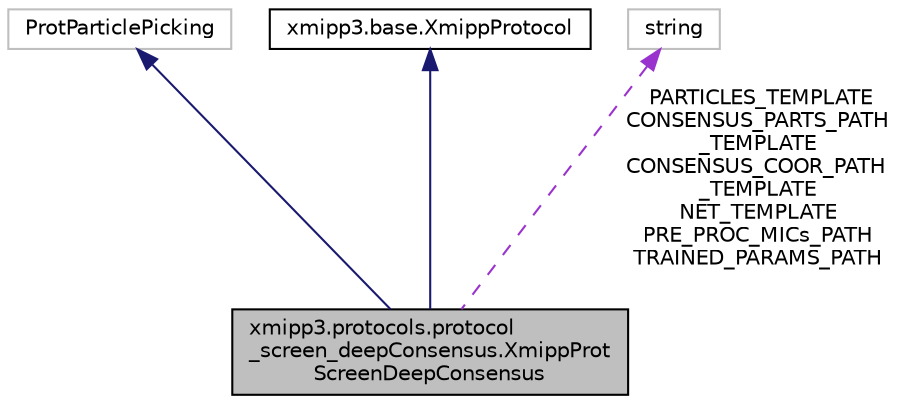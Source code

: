 digraph "xmipp3.protocols.protocol_screen_deepConsensus.XmippProtScreenDeepConsensus"
{
  edge [fontname="Helvetica",fontsize="10",labelfontname="Helvetica",labelfontsize="10"];
  node [fontname="Helvetica",fontsize="10",shape=record];
  Node3 [label="xmipp3.protocols.protocol\l_screen_deepConsensus.XmippProt\lScreenDeepConsensus",height=0.2,width=0.4,color="black", fillcolor="grey75", style="filled", fontcolor="black"];
  Node4 -> Node3 [dir="back",color="midnightblue",fontsize="10",style="solid",fontname="Helvetica"];
  Node4 [label="ProtParticlePicking",height=0.2,width=0.4,color="grey75", fillcolor="white", style="filled"];
  Node5 -> Node3 [dir="back",color="midnightblue",fontsize="10",style="solid",fontname="Helvetica"];
  Node5 [label="xmipp3.base.XmippProtocol",height=0.2,width=0.4,color="black", fillcolor="white", style="filled",URL="$classxmipp3_1_1base_1_1XmippProtocol.html"];
  Node6 -> Node3 [dir="back",color="darkorchid3",fontsize="10",style="dashed",label=" PARTICLES_TEMPLATE\nCONSENSUS_PARTS_PATH\l_TEMPLATE\nCONSENSUS_COOR_PATH\l_TEMPLATE\nNET_TEMPLATE\nPRE_PROC_MICs_PATH\nTRAINED_PARAMS_PATH" ,fontname="Helvetica"];
  Node6 [label="string",height=0.2,width=0.4,color="grey75", fillcolor="white", style="filled"];
}
